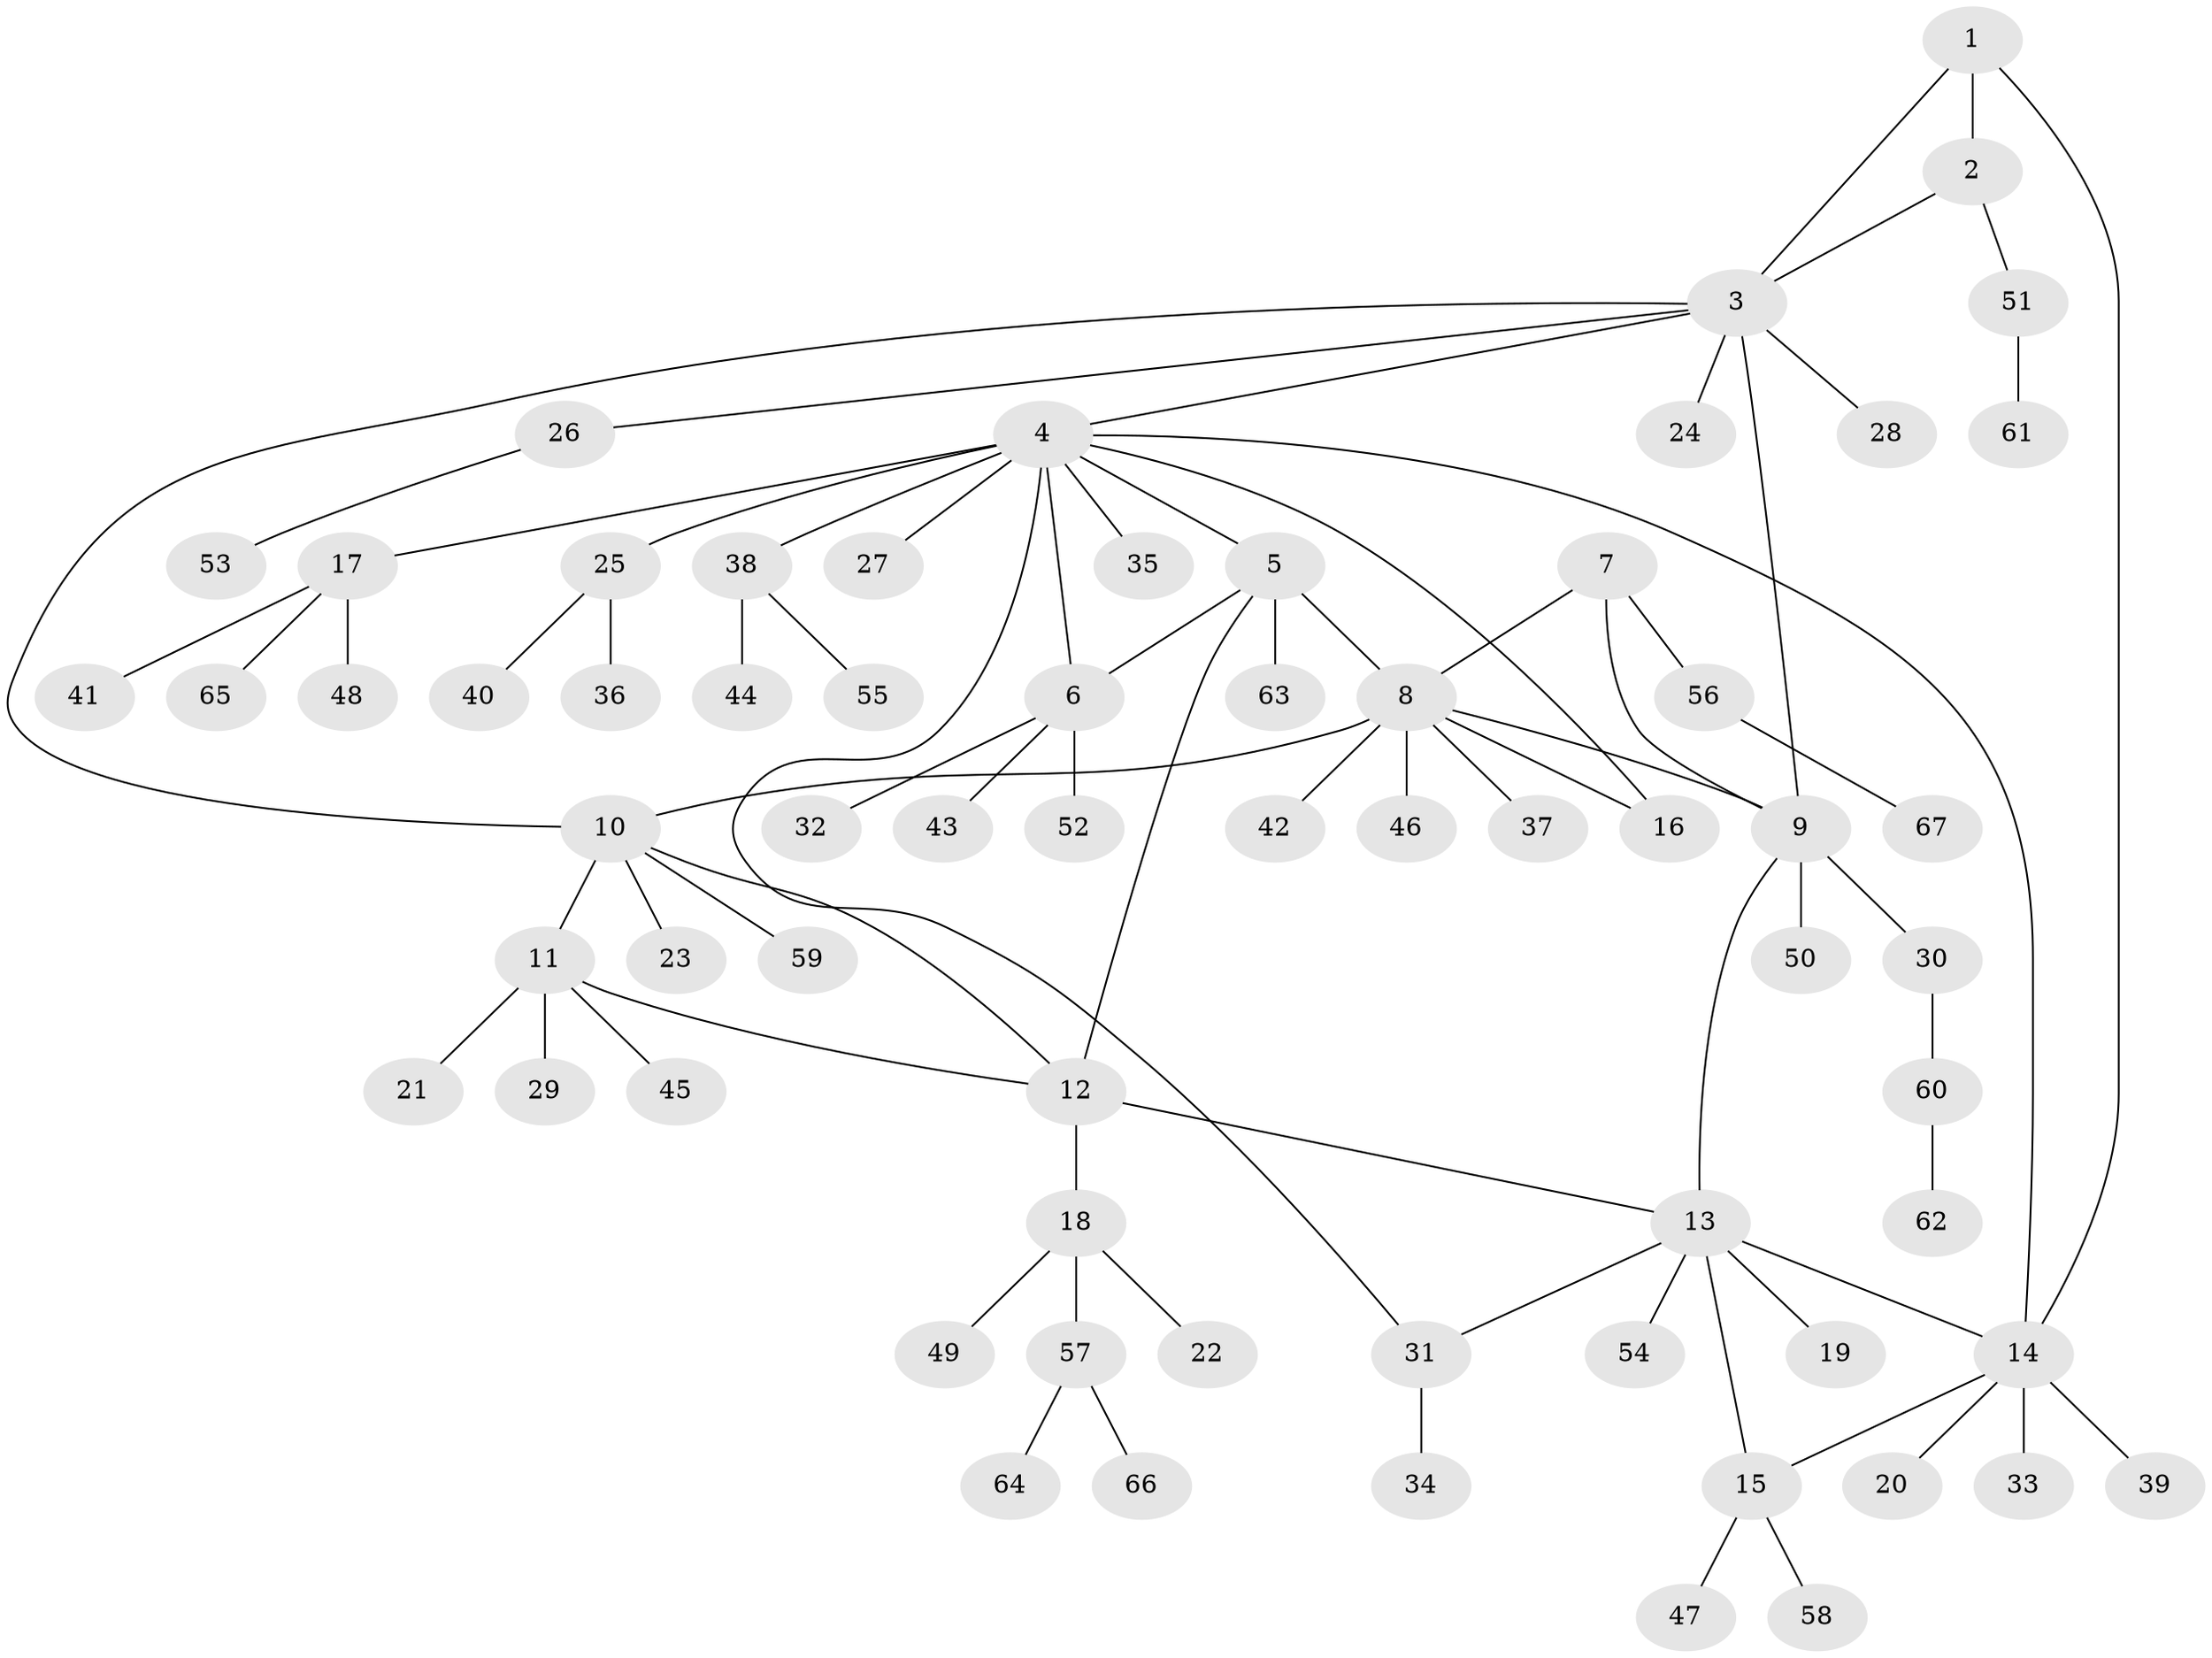 // coarse degree distribution, {3: 0.043478260869565216, 7: 0.08695652173913043, 6: 0.021739130434782608, 5: 0.021739130434782608, 10: 0.043478260869565216, 2: 0.06521739130434782, 1: 0.717391304347826}
// Generated by graph-tools (version 1.1) at 2025/58/03/04/25 21:58:43]
// undirected, 67 vertices, 79 edges
graph export_dot {
graph [start="1"]
  node [color=gray90,style=filled];
  1;
  2;
  3;
  4;
  5;
  6;
  7;
  8;
  9;
  10;
  11;
  12;
  13;
  14;
  15;
  16;
  17;
  18;
  19;
  20;
  21;
  22;
  23;
  24;
  25;
  26;
  27;
  28;
  29;
  30;
  31;
  32;
  33;
  34;
  35;
  36;
  37;
  38;
  39;
  40;
  41;
  42;
  43;
  44;
  45;
  46;
  47;
  48;
  49;
  50;
  51;
  52;
  53;
  54;
  55;
  56;
  57;
  58;
  59;
  60;
  61;
  62;
  63;
  64;
  65;
  66;
  67;
  1 -- 2;
  1 -- 3;
  1 -- 14;
  2 -- 3;
  2 -- 51;
  3 -- 4;
  3 -- 9;
  3 -- 10;
  3 -- 24;
  3 -- 26;
  3 -- 28;
  4 -- 5;
  4 -- 6;
  4 -- 14;
  4 -- 16;
  4 -- 17;
  4 -- 25;
  4 -- 27;
  4 -- 31;
  4 -- 35;
  4 -- 38;
  5 -- 6;
  5 -- 8;
  5 -- 12;
  5 -- 63;
  6 -- 32;
  6 -- 43;
  6 -- 52;
  7 -- 8;
  7 -- 9;
  7 -- 56;
  8 -- 9;
  8 -- 10;
  8 -- 16;
  8 -- 37;
  8 -- 42;
  8 -- 46;
  9 -- 13;
  9 -- 30;
  9 -- 50;
  10 -- 11;
  10 -- 12;
  10 -- 23;
  10 -- 59;
  11 -- 12;
  11 -- 21;
  11 -- 29;
  11 -- 45;
  12 -- 13;
  12 -- 18;
  13 -- 14;
  13 -- 15;
  13 -- 19;
  13 -- 31;
  13 -- 54;
  14 -- 15;
  14 -- 20;
  14 -- 33;
  14 -- 39;
  15 -- 47;
  15 -- 58;
  17 -- 41;
  17 -- 48;
  17 -- 65;
  18 -- 22;
  18 -- 49;
  18 -- 57;
  25 -- 36;
  25 -- 40;
  26 -- 53;
  30 -- 60;
  31 -- 34;
  38 -- 44;
  38 -- 55;
  51 -- 61;
  56 -- 67;
  57 -- 64;
  57 -- 66;
  60 -- 62;
}
